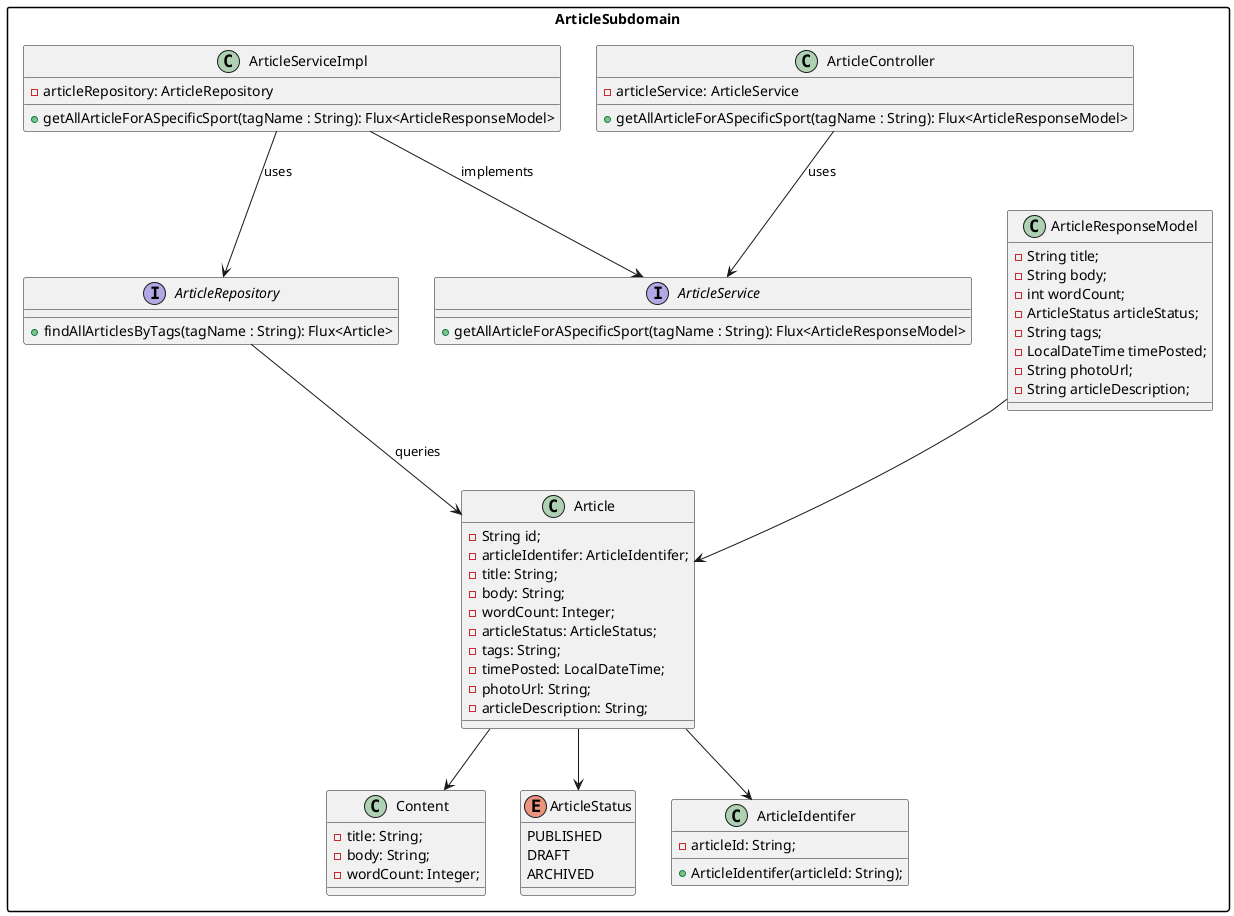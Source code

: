 @startuml viewAllArticles
skinparam packageStyle rectangle

package "ArticleSubdomain" {

    class ArticleController {
        -articleService: ArticleService
        + getAllArticleForASpecificSport(tagName : String): Flux<ArticleResponseModel>
    }

    class ArticleResponseModel {
        - String title;
        - String body;
        - int wordCount;
        - ArticleStatus articleStatus;
        - String tags;
        - LocalDateTime timePosted;
        - String photoUrl;
        - String articleDescription;
    }

    interface ArticleService {
        + getAllArticleForASpecificSport(tagName : String): Flux<ArticleResponseModel>
    }

    class ArticleServiceImpl {
        - articleRepository: ArticleRepository
        + getAllArticleForASpecificSport(tagName : String): Flux<ArticleResponseModel>
    }

    interface ArticleRepository {
        + findAllArticlesByTags(tagName : String): Flux<Article>
    }

    class Article {
        - String id;
        - articleIdentifer: ArticleIdentifer;
        - title: String;
        - body: String;
        - wordCount: Integer;
        - articleStatus: ArticleStatus;
        - tags: String;
        - timePosted: LocalDateTime;
        - photoUrl: String;
        - articleDescription: String;
    }

    class Content {
        - title: String;
        - body: String;
        - wordCount: Integer;
    }

    enum ArticleStatus {
        PUBLISHED
        DRAFT
        ARCHIVED
    }

    class ArticleIdentifer {
        - articleId: String;
        + ArticleIdentifer(articleId: String);
    }

    ArticleResponseModel --> Article
    ArticleController --> ArticleService : uses
    ArticleServiceImpl --> ArticleService : implements
    ArticleServiceImpl --> ArticleRepository : uses
    ArticleRepository --> Article : queries
    Article --> ArticleIdentifer
    Article --> Content
    Article --> ArticleStatus

}

@enduml
